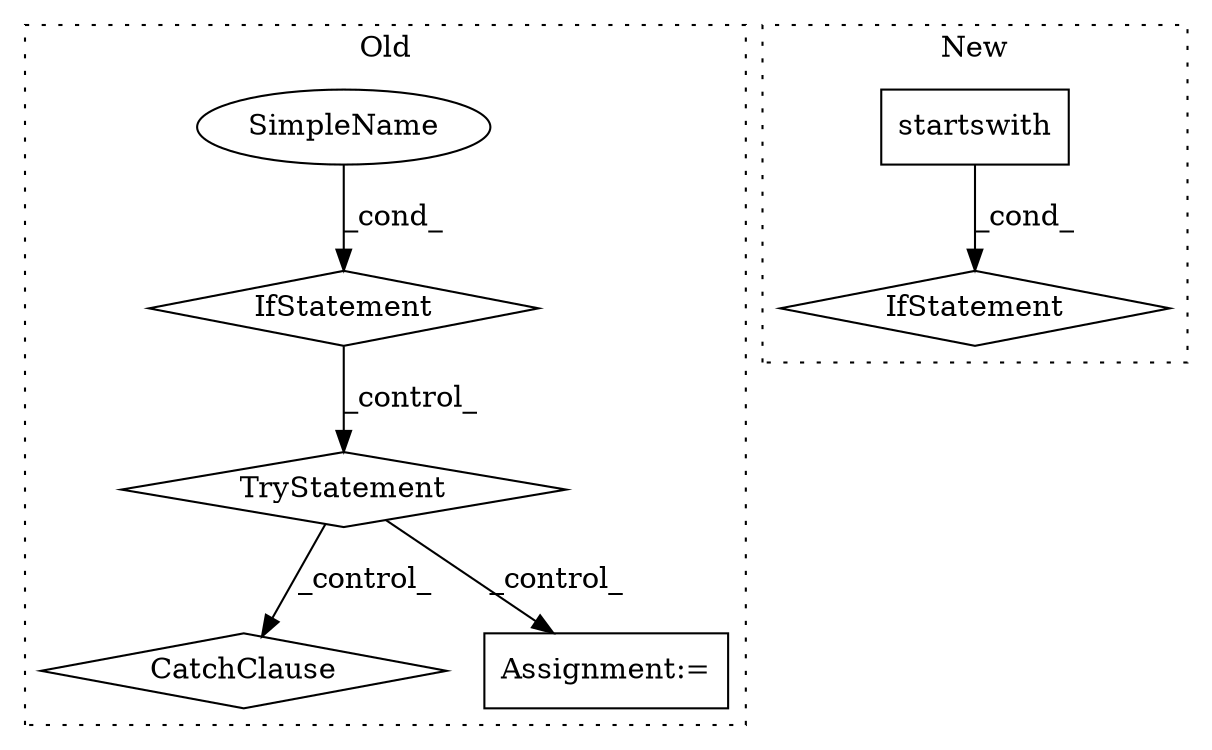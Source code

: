 digraph G {
subgraph cluster0 {
1 [label="TryStatement" a="54" s="7391" l="4" shape="diamond"];
4 [label="CatchClause" a="12" s="7528,7588" l="19,2" shape="diamond"];
5 [label="SimpleName" a="42" s="" l="" shape="ellipse"];
6 [label="IfStatement" a="25" s="5760,5827" l="14,2" shape="diamond"];
7 [label="Assignment:=" a="7" s="7425" l="1" shape="box"];
label = "Old";
style="dotted";
}
subgraph cluster1 {
2 [label="startswith" a="32" s="5704,5716" l="11,1" shape="box"];
3 [label="IfStatement" a="25" s="5669,5833" l="4,2" shape="diamond"];
label = "New";
style="dotted";
}
1 -> 4 [label="_control_"];
1 -> 7 [label="_control_"];
2 -> 3 [label="_cond_"];
5 -> 6 [label="_cond_"];
6 -> 1 [label="_control_"];
}